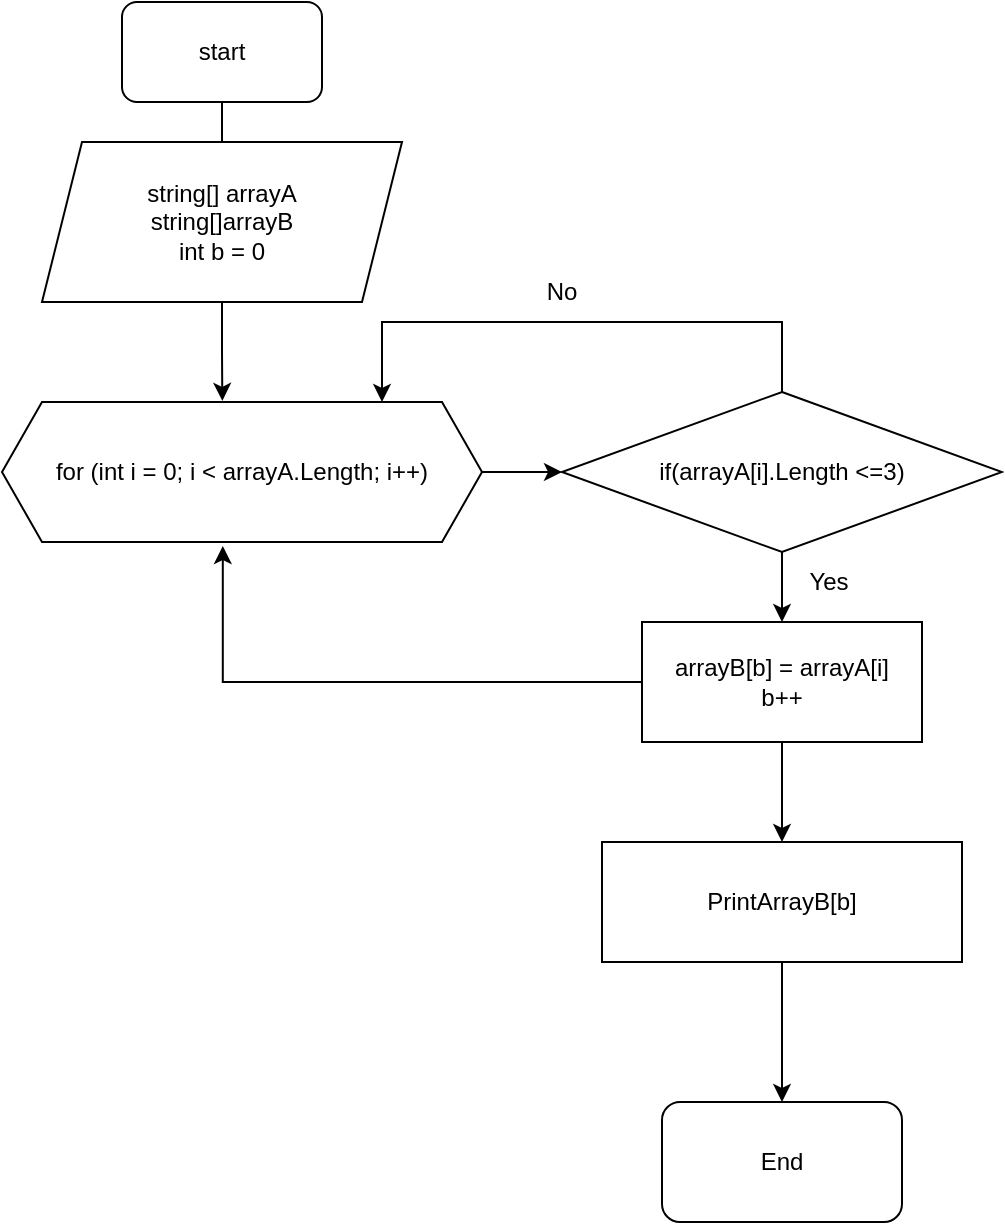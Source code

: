 <mxfile version="21.0.2" type="device"><diagram name="Страница 1" id="LRR9WczHklP0escCLkqs"><mxGraphModel dx="1257" dy="622" grid="1" gridSize="10" guides="1" tooltips="1" connect="1" arrows="1" fold="1" page="1" pageScale="1" pageWidth="1654" pageHeight="2336" math="0" shadow="0"><root><mxCell id="0"/><mxCell id="1" parent="0"/><mxCell id="iSZ9Mo3YQZfeHR4HP5Af-9" style="edgeStyle=orthogonalEdgeStyle;rounded=0;orthogonalLoop=1;jettySize=auto;html=1;entryX=0.499;entryY=-0.02;entryDx=0;entryDy=0;entryPerimeter=0;" edge="1" parent="1" source="iSZ9Mo3YQZfeHR4HP5Af-1" target="iSZ9Mo3YQZfeHR4HP5Af-2"><mxGeometry relative="1" as="geometry"/></mxCell><mxCell id="iSZ9Mo3YQZfeHR4HP5Af-1" value="start" style="rounded=1;whiteSpace=wrap;html=1;" vertex="1" parent="1"><mxGeometry x="470" y="40" width="100" height="50" as="geometry"/></mxCell><mxCell id="iSZ9Mo3YQZfeHR4HP5Af-2" value="string[] arrayA&lt;br&gt;string[]arrayB&lt;br&gt;int b = 0" style="shape=parallelogram;perimeter=parallelogramPerimeter;whiteSpace=wrap;html=1;fixedSize=1;" vertex="1" parent="1"><mxGeometry x="430" y="110" width="180" height="80" as="geometry"/></mxCell><mxCell id="iSZ9Mo3YQZfeHR4HP5Af-11" style="edgeStyle=orthogonalEdgeStyle;rounded=0;orthogonalLoop=1;jettySize=auto;html=1;entryX=0.459;entryY=-0.008;entryDx=0;entryDy=0;entryPerimeter=0;exitX=0.5;exitY=1;exitDx=0;exitDy=0;" edge="1" parent="1" source="iSZ9Mo3YQZfeHR4HP5Af-2" target="iSZ9Mo3YQZfeHR4HP5Af-4"><mxGeometry relative="1" as="geometry"><mxPoint x="520" y="260" as="sourcePoint"/><Array as="points"/></mxGeometry></mxCell><mxCell id="iSZ9Mo3YQZfeHR4HP5Af-12" value="" style="edgeStyle=orthogonalEdgeStyle;rounded=0;orthogonalLoop=1;jettySize=auto;html=1;" edge="1" parent="1" source="iSZ9Mo3YQZfeHR4HP5Af-4" target="iSZ9Mo3YQZfeHR4HP5Af-5"><mxGeometry relative="1" as="geometry"/></mxCell><mxCell id="iSZ9Mo3YQZfeHR4HP5Af-4" value="for (int i = 0; i &amp;lt; arrayA.Length; i++)" style="shape=hexagon;perimeter=hexagonPerimeter2;whiteSpace=wrap;html=1;fixedSize=1;" vertex="1" parent="1"><mxGeometry x="410" y="240" width="240" height="70" as="geometry"/></mxCell><mxCell id="iSZ9Mo3YQZfeHR4HP5Af-7" style="edgeStyle=orthogonalEdgeStyle;rounded=0;orthogonalLoop=1;jettySize=auto;html=1;" edge="1" parent="1" source="iSZ9Mo3YQZfeHR4HP5Af-5"><mxGeometry relative="1" as="geometry"><mxPoint x="600" y="240" as="targetPoint"/><Array as="points"><mxPoint x="800" y="200"/><mxPoint x="600" y="200"/></Array></mxGeometry></mxCell><mxCell id="iSZ9Mo3YQZfeHR4HP5Af-13" value="" style="edgeStyle=orthogonalEdgeStyle;rounded=0;orthogonalLoop=1;jettySize=auto;html=1;entryX=0.5;entryY=0;entryDx=0;entryDy=0;" edge="1" parent="1" source="iSZ9Mo3YQZfeHR4HP5Af-5" target="iSZ9Mo3YQZfeHR4HP5Af-30"><mxGeometry relative="1" as="geometry"><mxPoint x="800" y="370" as="targetPoint"/></mxGeometry></mxCell><mxCell id="iSZ9Mo3YQZfeHR4HP5Af-5" value="if(arrayA[i].Length &amp;lt;=3)" style="rhombus;whiteSpace=wrap;html=1;" vertex="1" parent="1"><mxGeometry x="690" y="235" width="220" height="80" as="geometry"/></mxCell><mxCell id="iSZ9Mo3YQZfeHR4HP5Af-16" style="edgeStyle=orthogonalEdgeStyle;rounded=0;orthogonalLoop=1;jettySize=auto;html=1;entryX=0.46;entryY=1.029;entryDx=0;entryDy=0;entryPerimeter=0;exitX=0;exitY=0.75;exitDx=0;exitDy=0;" edge="1" parent="1" source="iSZ9Mo3YQZfeHR4HP5Af-30" target="iSZ9Mo3YQZfeHR4HP5Af-4"><mxGeometry relative="1" as="geometry"><mxPoint x="710" y="390" as="sourcePoint"/><mxPoint x="520" y="370" as="targetPoint"/><Array as="points"><mxPoint x="730" y="380"/><mxPoint x="520" y="380"/></Array></mxGeometry></mxCell><mxCell id="iSZ9Mo3YQZfeHR4HP5Af-19" value="" style="edgeStyle=orthogonalEdgeStyle;rounded=0;orthogonalLoop=1;jettySize=auto;html=1;" edge="1" parent="1"><mxGeometry relative="1" as="geometry"><mxPoint x="800" y="410" as="sourcePoint"/><mxPoint x="800" y="460" as="targetPoint"/></mxGeometry></mxCell><mxCell id="iSZ9Mo3YQZfeHR4HP5Af-14" value="No" style="text;strokeColor=none;align=center;fillColor=none;html=1;verticalAlign=middle;whiteSpace=wrap;rounded=0;" vertex="1" parent="1"><mxGeometry x="660" y="170" width="60" height="30" as="geometry"/></mxCell><mxCell id="iSZ9Mo3YQZfeHR4HP5Af-15" value="Yes" style="text;strokeColor=none;align=center;fillColor=none;html=1;verticalAlign=middle;whiteSpace=wrap;rounded=0;" vertex="1" parent="1"><mxGeometry x="800" y="315" width="47" height="30" as="geometry"/></mxCell><mxCell id="iSZ9Mo3YQZfeHR4HP5Af-26" value="" style="edgeStyle=orthogonalEdgeStyle;rounded=0;orthogonalLoop=1;jettySize=auto;html=1;" edge="1" parent="1" source="iSZ9Mo3YQZfeHR4HP5Af-23" target="iSZ9Mo3YQZfeHR4HP5Af-25"><mxGeometry relative="1" as="geometry"/></mxCell><mxCell id="iSZ9Mo3YQZfeHR4HP5Af-23" value="PrintArrayB[b]" style="rounded=0;whiteSpace=wrap;html=1;" vertex="1" parent="1"><mxGeometry x="710" y="460" width="180" height="60" as="geometry"/></mxCell><mxCell id="iSZ9Mo3YQZfeHR4HP5Af-25" value="End" style="rounded=1;whiteSpace=wrap;html=1;" vertex="1" parent="1"><mxGeometry x="740" y="590" width="120" height="60" as="geometry"/></mxCell><mxCell id="iSZ9Mo3YQZfeHR4HP5Af-30" value="arrayB[b] = arrayA[i]&lt;br&gt;b++" style="rounded=0;whiteSpace=wrap;html=1;" vertex="1" parent="1"><mxGeometry x="730" y="350" width="140" height="60" as="geometry"/></mxCell></root></mxGraphModel></diagram></mxfile>
